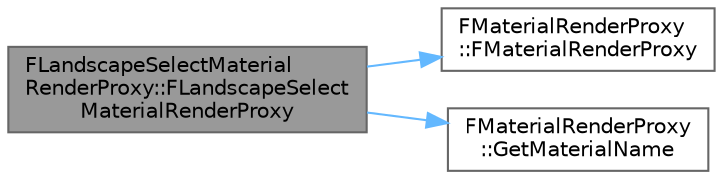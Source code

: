 digraph "FLandscapeSelectMaterialRenderProxy::FLandscapeSelectMaterialRenderProxy"
{
 // INTERACTIVE_SVG=YES
 // LATEX_PDF_SIZE
  bgcolor="transparent";
  edge [fontname=Helvetica,fontsize=10,labelfontname=Helvetica,labelfontsize=10];
  node [fontname=Helvetica,fontsize=10,shape=box,height=0.2,width=0.4];
  rankdir="LR";
  Node1 [id="Node000001",label="FLandscapeSelectMaterial\lRenderProxy::FLandscapeSelect\lMaterialRenderProxy",height=0.2,width=0.4,color="gray40", fillcolor="grey60", style="filled", fontcolor="black",tooltip="Initialization constructor."];
  Node1 -> Node2 [id="edge1_Node000001_Node000002",color="steelblue1",style="solid",tooltip=" "];
  Node2 [id="Node000002",label="FMaterialRenderProxy\l::FMaterialRenderProxy",height=0.2,width=0.4,color="grey40", fillcolor="white", style="filled",URL="$d5/d6d/classFMaterialRenderProxy.html#aef7c11b84c667e252ad0e23dc4181ab2",tooltip="Default constructor."];
  Node1 -> Node3 [id="edge2_Node000001_Node000003",color="steelblue1",style="solid",tooltip=" "];
  Node3 [id="Node000003",label="FMaterialRenderProxy\l::GetMaterialName",height=0.2,width=0.4,color="grey40", fillcolor="white", style="filled",URL="$d5/d6d/classFMaterialRenderProxy.html#a74f83ae9006f45b1451f6a4743671547",tooltip=" "];
}
